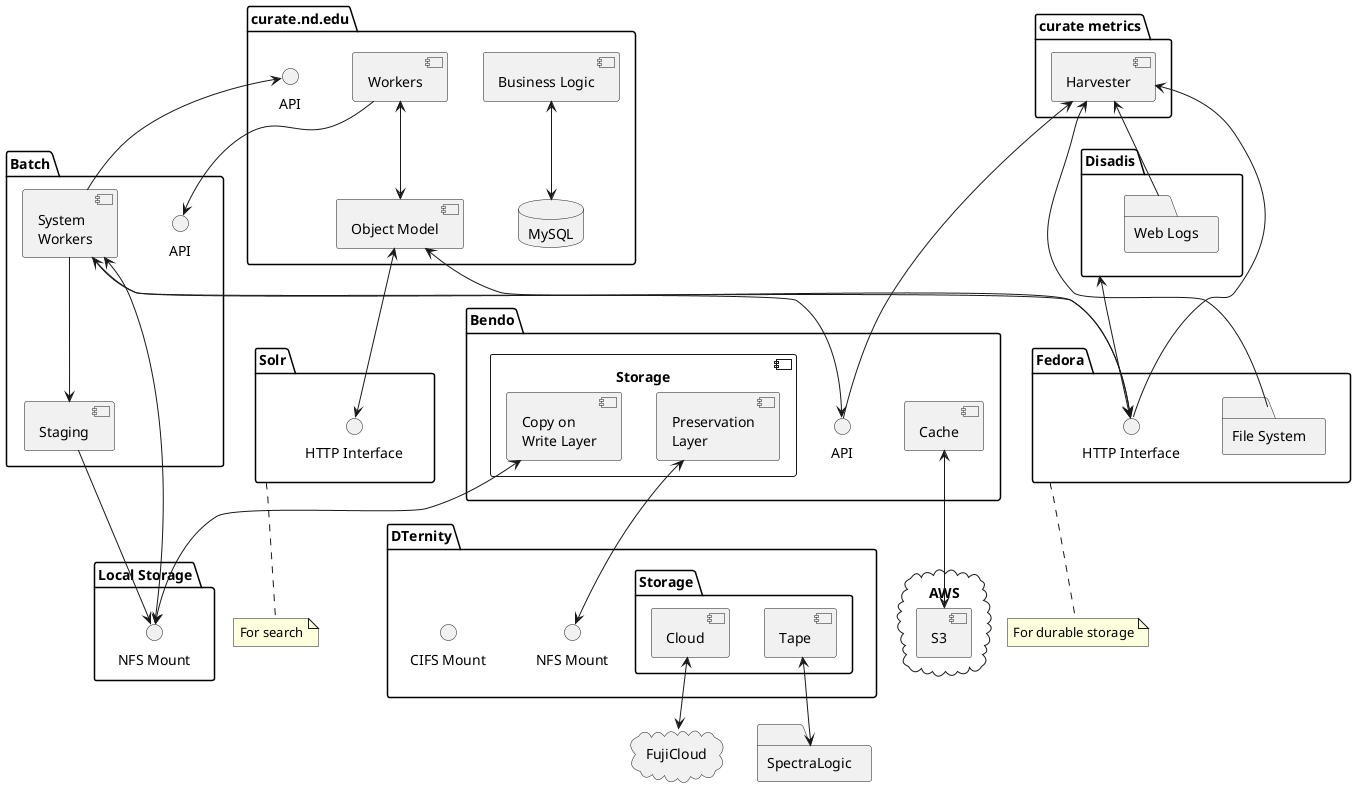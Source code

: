 # Render via PlantUML
# Generated via plantuml-preview (https://github.com/peele/plantuml-preview) in Atom
# package
# node
# folder
# frame
# cloud
# database
# interface
@startuml

package "curate.nd.edu" {
  component "Object Model" as CurateOM
  component "Workers" as CurateW
  component "Business Logic" as CurateBL
  database MySQL
  interface "API" as CurateAPI
  CurateW <--> CurateOM
  CurateBL <--> MySQL
}
package Disadis {
  folder "Web Logs" as WebLogs
}

package "Fedora" {
  interface "HTTP Interface" as FedoraHTTP
  folder "File System" as FedoraFS
}
note bottom of Fedora
  For durable storage
end note

package "Solr" {
  interface "HTTP Interface" as SolrHTTP
}
note bottom of Solr
  For search
end note

package "Batch" {
  interface API as BatchAPI
  component "System\nWorkers" as BatchWorkers
  component Staging as BatchStaging
  BatchWorkers --> BatchStaging
}

package "Bendo" {
  interface API as BendoAPI
  component Cache as BendoC
  component Storage {
    component "Copy on\nWrite Layer" as BendoCOW
    component "Preservation\nLayer" as BendoPL
  }
}

package "DTernity" {
  interface "NFS Mount" as DTernityNFSM
  interface "CIFS Mount" as DTernityCIFSM
  package "Storage" as DTernityStorage {
    component "Cloud" as DternityCS
    component "Tape" as DternityTS
  }
}

folder "Local Storage" {
  interface "NFS Mount" as LocalNFSMount
}

folder "SpectraLogic"

cloud "FujiCloud"

cloud AWS {
  component S3
}

package "curate metrics" {
  component "Harvester"
  Harvester <-- WebLogs
  Harvester <-- FedoraHTTP
  Harvester <-- FedoraFS
  Harvester <-- BendoAPI
}

BendoPL <--> DTernityNFSM
CurateOM <--> FedoraHTTP
CurateOM <--> SolrHTTP
BatchWorkers --> CurateAPI
BendoCOW <--> LocalNFSMount
DternityTS <--> SpectraLogic
DternityCS <--> FujiCloud
BendoC <--> S3
CurateW --> BatchAPI
BatchWorkers --> BendoAPI
BatchWorkers <--> FedoraHTTP
BatchWorkers <--> LocalNFSMount
BatchStaging --> LocalNFSMount
Disadis <--> FedoraHTTP
@enduml
